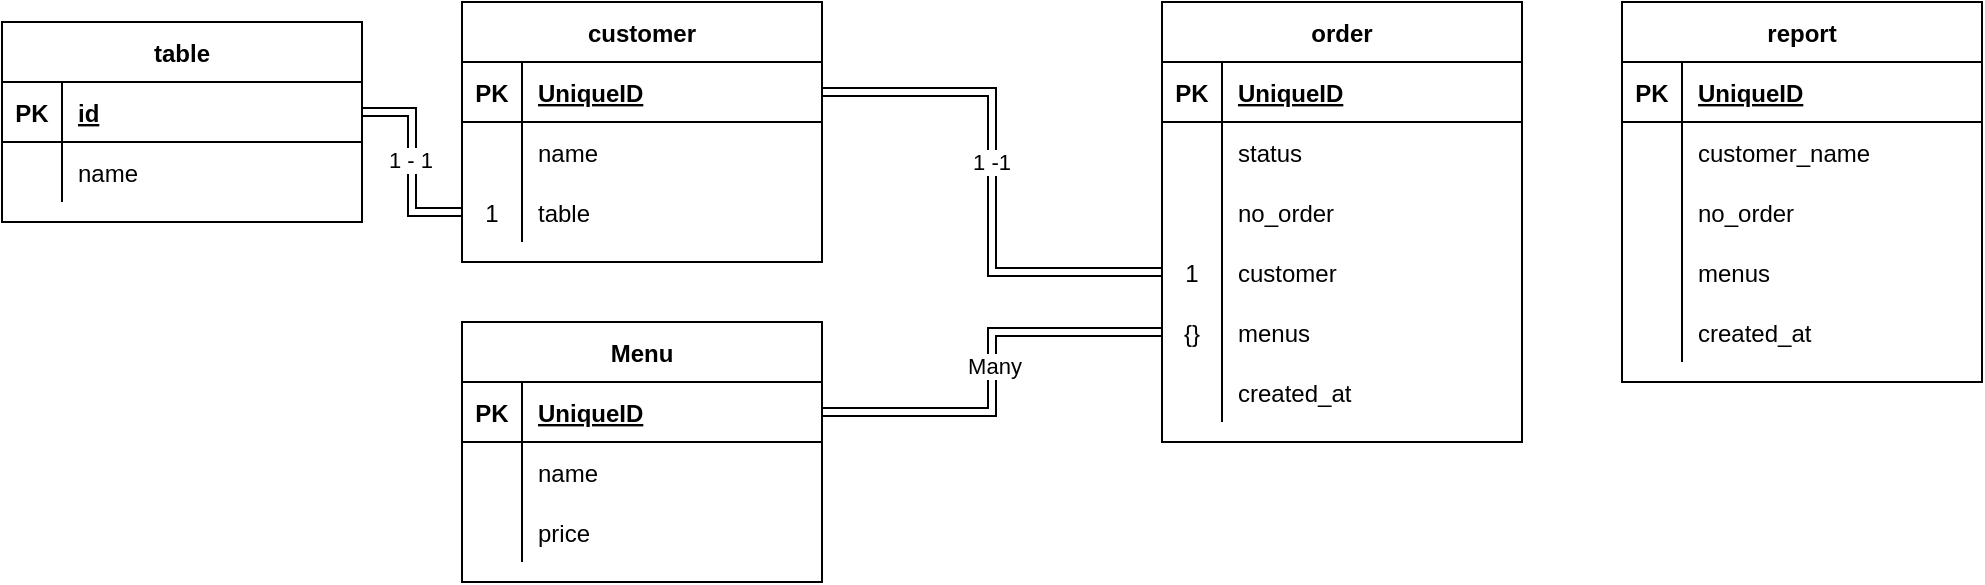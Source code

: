 <mxfile version="20.3.0" type="device"><diagram id="I6M_XJCOX6fVDAWxMXm7" name="Page-1"><mxGraphModel dx="1038" dy="579" grid="1" gridSize="10" guides="1" tooltips="1" connect="1" arrows="1" fold="1" page="1" pageScale="1" pageWidth="850" pageHeight="1100" math="0" shadow="0"><root><mxCell id="0"/><mxCell id="1" parent="0"/><mxCell id="gDrUZ3AKu_wkI7m1VAmB-2" value="table" style="shape=table;startSize=30;container=1;collapsible=1;childLayout=tableLayout;fixedRows=1;rowLines=0;fontStyle=1;align=center;resizeLast=1;" vertex="1" parent="1"><mxGeometry x="60" y="40" width="180" height="100" as="geometry"/></mxCell><mxCell id="gDrUZ3AKu_wkI7m1VAmB-3" value="" style="shape=tableRow;horizontal=0;startSize=0;swimlaneHead=0;swimlaneBody=0;fillColor=none;collapsible=0;dropTarget=0;points=[[0,0.5],[1,0.5]];portConstraint=eastwest;top=0;left=0;right=0;bottom=1;" vertex="1" parent="gDrUZ3AKu_wkI7m1VAmB-2"><mxGeometry y="30" width="180" height="30" as="geometry"/></mxCell><mxCell id="gDrUZ3AKu_wkI7m1VAmB-4" value="PK" style="shape=partialRectangle;connectable=0;fillColor=none;top=0;left=0;bottom=0;right=0;fontStyle=1;overflow=hidden;" vertex="1" parent="gDrUZ3AKu_wkI7m1VAmB-3"><mxGeometry width="30" height="30" as="geometry"><mxRectangle width="30" height="30" as="alternateBounds"/></mxGeometry></mxCell><mxCell id="gDrUZ3AKu_wkI7m1VAmB-5" value="id" style="shape=partialRectangle;connectable=0;fillColor=none;top=0;left=0;bottom=0;right=0;align=left;spacingLeft=6;fontStyle=5;overflow=hidden;" vertex="1" parent="gDrUZ3AKu_wkI7m1VAmB-3"><mxGeometry x="30" width="150" height="30" as="geometry"><mxRectangle width="150" height="30" as="alternateBounds"/></mxGeometry></mxCell><mxCell id="gDrUZ3AKu_wkI7m1VAmB-12" value="" style="shape=tableRow;horizontal=0;startSize=0;swimlaneHead=0;swimlaneBody=0;fillColor=none;collapsible=0;dropTarget=0;points=[[0,0.5],[1,0.5]];portConstraint=eastwest;top=0;left=0;right=0;bottom=0;" vertex="1" parent="gDrUZ3AKu_wkI7m1VAmB-2"><mxGeometry y="60" width="180" height="30" as="geometry"/></mxCell><mxCell id="gDrUZ3AKu_wkI7m1VAmB-13" value="" style="shape=partialRectangle;connectable=0;fillColor=none;top=0;left=0;bottom=0;right=0;editable=1;overflow=hidden;" vertex="1" parent="gDrUZ3AKu_wkI7m1VAmB-12"><mxGeometry width="30" height="30" as="geometry"><mxRectangle width="30" height="30" as="alternateBounds"/></mxGeometry></mxCell><mxCell id="gDrUZ3AKu_wkI7m1VAmB-14" value="name" style="shape=partialRectangle;connectable=0;fillColor=none;top=0;left=0;bottom=0;right=0;align=left;spacingLeft=6;overflow=hidden;" vertex="1" parent="gDrUZ3AKu_wkI7m1VAmB-12"><mxGeometry x="30" width="150" height="30" as="geometry"><mxRectangle width="150" height="30" as="alternateBounds"/></mxGeometry></mxCell><mxCell id="gDrUZ3AKu_wkI7m1VAmB-15" value="customer" style="shape=table;startSize=30;container=1;collapsible=1;childLayout=tableLayout;fixedRows=1;rowLines=0;fontStyle=1;align=center;resizeLast=1;" vertex="1" parent="1"><mxGeometry x="290" y="30" width="180" height="130" as="geometry"/></mxCell><mxCell id="gDrUZ3AKu_wkI7m1VAmB-16" value="" style="shape=tableRow;horizontal=0;startSize=0;swimlaneHead=0;swimlaneBody=0;fillColor=none;collapsible=0;dropTarget=0;points=[[0,0.5],[1,0.5]];portConstraint=eastwest;top=0;left=0;right=0;bottom=1;" vertex="1" parent="gDrUZ3AKu_wkI7m1VAmB-15"><mxGeometry y="30" width="180" height="30" as="geometry"/></mxCell><mxCell id="gDrUZ3AKu_wkI7m1VAmB-17" value="PK" style="shape=partialRectangle;connectable=0;fillColor=none;top=0;left=0;bottom=0;right=0;fontStyle=1;overflow=hidden;" vertex="1" parent="gDrUZ3AKu_wkI7m1VAmB-16"><mxGeometry width="30" height="30" as="geometry"><mxRectangle width="30" height="30" as="alternateBounds"/></mxGeometry></mxCell><mxCell id="gDrUZ3AKu_wkI7m1VAmB-18" value="UniqueID" style="shape=partialRectangle;connectable=0;fillColor=none;top=0;left=0;bottom=0;right=0;align=left;spacingLeft=6;fontStyle=5;overflow=hidden;" vertex="1" parent="gDrUZ3AKu_wkI7m1VAmB-16"><mxGeometry x="30" width="150" height="30" as="geometry"><mxRectangle width="150" height="30" as="alternateBounds"/></mxGeometry></mxCell><mxCell id="gDrUZ3AKu_wkI7m1VAmB-19" value="" style="shape=tableRow;horizontal=0;startSize=0;swimlaneHead=0;swimlaneBody=0;fillColor=none;collapsible=0;dropTarget=0;points=[[0,0.5],[1,0.5]];portConstraint=eastwest;top=0;left=0;right=0;bottom=0;" vertex="1" parent="gDrUZ3AKu_wkI7m1VAmB-15"><mxGeometry y="60" width="180" height="30" as="geometry"/></mxCell><mxCell id="gDrUZ3AKu_wkI7m1VAmB-20" value="" style="shape=partialRectangle;connectable=0;fillColor=none;top=0;left=0;bottom=0;right=0;editable=1;overflow=hidden;" vertex="1" parent="gDrUZ3AKu_wkI7m1VAmB-19"><mxGeometry width="30" height="30" as="geometry"><mxRectangle width="30" height="30" as="alternateBounds"/></mxGeometry></mxCell><mxCell id="gDrUZ3AKu_wkI7m1VAmB-21" value="name" style="shape=partialRectangle;connectable=0;fillColor=none;top=0;left=0;bottom=0;right=0;align=left;spacingLeft=6;overflow=hidden;" vertex="1" parent="gDrUZ3AKu_wkI7m1VAmB-19"><mxGeometry x="30" width="150" height="30" as="geometry"><mxRectangle width="150" height="30" as="alternateBounds"/></mxGeometry></mxCell><mxCell id="gDrUZ3AKu_wkI7m1VAmB-22" value="" style="shape=tableRow;horizontal=0;startSize=0;swimlaneHead=0;swimlaneBody=0;fillColor=none;collapsible=0;dropTarget=0;points=[[0,0.5],[1,0.5]];portConstraint=eastwest;top=0;left=0;right=0;bottom=0;" vertex="1" parent="gDrUZ3AKu_wkI7m1VAmB-15"><mxGeometry y="90" width="180" height="30" as="geometry"/></mxCell><mxCell id="gDrUZ3AKu_wkI7m1VAmB-23" value="1" style="shape=partialRectangle;connectable=0;fillColor=none;top=0;left=0;bottom=0;right=0;editable=1;overflow=hidden;" vertex="1" parent="gDrUZ3AKu_wkI7m1VAmB-22"><mxGeometry width="30" height="30" as="geometry"><mxRectangle width="30" height="30" as="alternateBounds"/></mxGeometry></mxCell><mxCell id="gDrUZ3AKu_wkI7m1VAmB-24" value="table" style="shape=partialRectangle;connectable=0;fillColor=none;top=0;left=0;bottom=0;right=0;align=left;spacingLeft=6;overflow=hidden;" vertex="1" parent="gDrUZ3AKu_wkI7m1VAmB-22"><mxGeometry x="30" width="150" height="30" as="geometry"><mxRectangle width="150" height="30" as="alternateBounds"/></mxGeometry></mxCell><mxCell id="gDrUZ3AKu_wkI7m1VAmB-28" style="edgeStyle=orthogonalEdgeStyle;rounded=0;orthogonalLoop=1;jettySize=auto;html=1;exitX=1;exitY=0.5;exitDx=0;exitDy=0;entryX=0;entryY=0.5;entryDx=0;entryDy=0;shape=link;" edge="1" parent="1" source="gDrUZ3AKu_wkI7m1VAmB-3" target="gDrUZ3AKu_wkI7m1VAmB-22"><mxGeometry relative="1" as="geometry"/></mxCell><mxCell id="gDrUZ3AKu_wkI7m1VAmB-180" value="1 - 1" style="edgeLabel;html=1;align=center;verticalAlign=middle;resizable=0;points=[];" vertex="1" connectable="0" parent="gDrUZ3AKu_wkI7m1VAmB-28"><mxGeometry x="-0.498" y="-1" relative="1" as="geometry"><mxPoint y="24" as="offset"/></mxGeometry></mxCell><mxCell id="gDrUZ3AKu_wkI7m1VAmB-29" value="Menu" style="shape=table;startSize=30;container=1;collapsible=1;childLayout=tableLayout;fixedRows=1;rowLines=0;fontStyle=1;align=center;resizeLast=1;" vertex="1" parent="1"><mxGeometry x="290" y="190" width="180" height="130" as="geometry"/></mxCell><mxCell id="gDrUZ3AKu_wkI7m1VAmB-30" value="" style="shape=tableRow;horizontal=0;startSize=0;swimlaneHead=0;swimlaneBody=0;fillColor=none;collapsible=0;dropTarget=0;points=[[0,0.5],[1,0.5]];portConstraint=eastwest;top=0;left=0;right=0;bottom=1;" vertex="1" parent="gDrUZ3AKu_wkI7m1VAmB-29"><mxGeometry y="30" width="180" height="30" as="geometry"/></mxCell><mxCell id="gDrUZ3AKu_wkI7m1VAmB-31" value="PK" style="shape=partialRectangle;connectable=0;fillColor=none;top=0;left=0;bottom=0;right=0;fontStyle=1;overflow=hidden;" vertex="1" parent="gDrUZ3AKu_wkI7m1VAmB-30"><mxGeometry width="30" height="30" as="geometry"><mxRectangle width="30" height="30" as="alternateBounds"/></mxGeometry></mxCell><mxCell id="gDrUZ3AKu_wkI7m1VAmB-32" value="UniqueID" style="shape=partialRectangle;connectable=0;fillColor=none;top=0;left=0;bottom=0;right=0;align=left;spacingLeft=6;fontStyle=5;overflow=hidden;" vertex="1" parent="gDrUZ3AKu_wkI7m1VAmB-30"><mxGeometry x="30" width="150" height="30" as="geometry"><mxRectangle width="150" height="30" as="alternateBounds"/></mxGeometry></mxCell><mxCell id="gDrUZ3AKu_wkI7m1VAmB-33" value="" style="shape=tableRow;horizontal=0;startSize=0;swimlaneHead=0;swimlaneBody=0;fillColor=none;collapsible=0;dropTarget=0;points=[[0,0.5],[1,0.5]];portConstraint=eastwest;top=0;left=0;right=0;bottom=0;" vertex="1" parent="gDrUZ3AKu_wkI7m1VAmB-29"><mxGeometry y="60" width="180" height="30" as="geometry"/></mxCell><mxCell id="gDrUZ3AKu_wkI7m1VAmB-34" value="" style="shape=partialRectangle;connectable=0;fillColor=none;top=0;left=0;bottom=0;right=0;editable=1;overflow=hidden;" vertex="1" parent="gDrUZ3AKu_wkI7m1VAmB-33"><mxGeometry width="30" height="30" as="geometry"><mxRectangle width="30" height="30" as="alternateBounds"/></mxGeometry></mxCell><mxCell id="gDrUZ3AKu_wkI7m1VAmB-35" value="name" style="shape=partialRectangle;connectable=0;fillColor=none;top=0;left=0;bottom=0;right=0;align=left;spacingLeft=6;overflow=hidden;" vertex="1" parent="gDrUZ3AKu_wkI7m1VAmB-33"><mxGeometry x="30" width="150" height="30" as="geometry"><mxRectangle width="150" height="30" as="alternateBounds"/></mxGeometry></mxCell><mxCell id="gDrUZ3AKu_wkI7m1VAmB-36" value="" style="shape=tableRow;horizontal=0;startSize=0;swimlaneHead=0;swimlaneBody=0;fillColor=none;collapsible=0;dropTarget=0;points=[[0,0.5],[1,0.5]];portConstraint=eastwest;top=0;left=0;right=0;bottom=0;" vertex="1" parent="gDrUZ3AKu_wkI7m1VAmB-29"><mxGeometry y="90" width="180" height="30" as="geometry"/></mxCell><mxCell id="gDrUZ3AKu_wkI7m1VAmB-37" value="" style="shape=partialRectangle;connectable=0;fillColor=none;top=0;left=0;bottom=0;right=0;editable=1;overflow=hidden;" vertex="1" parent="gDrUZ3AKu_wkI7m1VAmB-36"><mxGeometry width="30" height="30" as="geometry"><mxRectangle width="30" height="30" as="alternateBounds"/></mxGeometry></mxCell><mxCell id="gDrUZ3AKu_wkI7m1VAmB-38" value="price" style="shape=partialRectangle;connectable=0;fillColor=none;top=0;left=0;bottom=0;right=0;align=left;spacingLeft=6;overflow=hidden;" vertex="1" parent="gDrUZ3AKu_wkI7m1VAmB-36"><mxGeometry x="30" width="150" height="30" as="geometry"><mxRectangle width="150" height="30" as="alternateBounds"/></mxGeometry></mxCell><mxCell id="gDrUZ3AKu_wkI7m1VAmB-42" value="order" style="shape=table;startSize=30;container=1;collapsible=1;childLayout=tableLayout;fixedRows=1;rowLines=0;fontStyle=1;align=center;resizeLast=1;" vertex="1" parent="1"><mxGeometry x="640" y="30" width="180" height="220" as="geometry"/></mxCell><mxCell id="gDrUZ3AKu_wkI7m1VAmB-43" value="" style="shape=tableRow;horizontal=0;startSize=0;swimlaneHead=0;swimlaneBody=0;fillColor=none;collapsible=0;dropTarget=0;points=[[0,0.5],[1,0.5]];portConstraint=eastwest;top=0;left=0;right=0;bottom=1;" vertex="1" parent="gDrUZ3AKu_wkI7m1VAmB-42"><mxGeometry y="30" width="180" height="30" as="geometry"/></mxCell><mxCell id="gDrUZ3AKu_wkI7m1VAmB-44" value="PK" style="shape=partialRectangle;connectable=0;fillColor=none;top=0;left=0;bottom=0;right=0;fontStyle=1;overflow=hidden;" vertex="1" parent="gDrUZ3AKu_wkI7m1VAmB-43"><mxGeometry width="30" height="30" as="geometry"><mxRectangle width="30" height="30" as="alternateBounds"/></mxGeometry></mxCell><mxCell id="gDrUZ3AKu_wkI7m1VAmB-45" value="UniqueID" style="shape=partialRectangle;connectable=0;fillColor=none;top=0;left=0;bottom=0;right=0;align=left;spacingLeft=6;fontStyle=5;overflow=hidden;" vertex="1" parent="gDrUZ3AKu_wkI7m1VAmB-43"><mxGeometry x="30" width="150" height="30" as="geometry"><mxRectangle width="150" height="30" as="alternateBounds"/></mxGeometry></mxCell><mxCell id="gDrUZ3AKu_wkI7m1VAmB-120" style="shape=tableRow;horizontal=0;startSize=0;swimlaneHead=0;swimlaneBody=0;fillColor=none;collapsible=0;dropTarget=0;points=[[0,0.5],[1,0.5]];portConstraint=eastwest;top=0;left=0;right=0;bottom=0;" vertex="1" parent="gDrUZ3AKu_wkI7m1VAmB-42"><mxGeometry y="60" width="180" height="30" as="geometry"/></mxCell><mxCell id="gDrUZ3AKu_wkI7m1VAmB-121" value="" style="shape=partialRectangle;connectable=0;fillColor=none;top=0;left=0;bottom=0;right=0;editable=1;overflow=hidden;" vertex="1" parent="gDrUZ3AKu_wkI7m1VAmB-120"><mxGeometry width="30" height="30" as="geometry"><mxRectangle width="30" height="30" as="alternateBounds"/></mxGeometry></mxCell><mxCell id="gDrUZ3AKu_wkI7m1VAmB-122" value="status" style="shape=partialRectangle;connectable=0;fillColor=none;top=0;left=0;bottom=0;right=0;align=left;spacingLeft=6;overflow=hidden;" vertex="1" parent="gDrUZ3AKu_wkI7m1VAmB-120"><mxGeometry x="30" width="150" height="30" as="geometry"><mxRectangle width="150" height="30" as="alternateBounds"/></mxGeometry></mxCell><mxCell id="gDrUZ3AKu_wkI7m1VAmB-126" style="shape=tableRow;horizontal=0;startSize=0;swimlaneHead=0;swimlaneBody=0;fillColor=none;collapsible=0;dropTarget=0;points=[[0,0.5],[1,0.5]];portConstraint=eastwest;top=0;left=0;right=0;bottom=0;" vertex="1" parent="gDrUZ3AKu_wkI7m1VAmB-42"><mxGeometry y="90" width="180" height="30" as="geometry"/></mxCell><mxCell id="gDrUZ3AKu_wkI7m1VAmB-127" style="shape=partialRectangle;connectable=0;fillColor=none;top=0;left=0;bottom=0;right=0;editable=1;overflow=hidden;" vertex="1" parent="gDrUZ3AKu_wkI7m1VAmB-126"><mxGeometry width="30" height="30" as="geometry"><mxRectangle width="30" height="30" as="alternateBounds"/></mxGeometry></mxCell><mxCell id="gDrUZ3AKu_wkI7m1VAmB-128" value="no_order" style="shape=partialRectangle;connectable=0;fillColor=none;top=0;left=0;bottom=0;right=0;align=left;spacingLeft=6;overflow=hidden;" vertex="1" parent="gDrUZ3AKu_wkI7m1VAmB-126"><mxGeometry x="30" width="150" height="30" as="geometry"><mxRectangle width="150" height="30" as="alternateBounds"/></mxGeometry></mxCell><mxCell id="gDrUZ3AKu_wkI7m1VAmB-181" style="shape=tableRow;horizontal=0;startSize=0;swimlaneHead=0;swimlaneBody=0;fillColor=none;collapsible=0;dropTarget=0;points=[[0,0.5],[1,0.5]];portConstraint=eastwest;top=0;left=0;right=0;bottom=0;" vertex="1" parent="gDrUZ3AKu_wkI7m1VAmB-42"><mxGeometry y="120" width="180" height="30" as="geometry"/></mxCell><mxCell id="gDrUZ3AKu_wkI7m1VAmB-182" value="1" style="shape=partialRectangle;connectable=0;fillColor=none;top=0;left=0;bottom=0;right=0;editable=1;overflow=hidden;" vertex="1" parent="gDrUZ3AKu_wkI7m1VAmB-181"><mxGeometry width="30" height="30" as="geometry"><mxRectangle width="30" height="30" as="alternateBounds"/></mxGeometry></mxCell><mxCell id="gDrUZ3AKu_wkI7m1VAmB-183" value="customer" style="shape=partialRectangle;connectable=0;fillColor=none;top=0;left=0;bottom=0;right=0;align=left;spacingLeft=6;overflow=hidden;" vertex="1" parent="gDrUZ3AKu_wkI7m1VAmB-181"><mxGeometry x="30" width="150" height="30" as="geometry"><mxRectangle width="150" height="30" as="alternateBounds"/></mxGeometry></mxCell><mxCell id="gDrUZ3AKu_wkI7m1VAmB-184" style="shape=tableRow;horizontal=0;startSize=0;swimlaneHead=0;swimlaneBody=0;fillColor=none;collapsible=0;dropTarget=0;points=[[0,0.5],[1,0.5]];portConstraint=eastwest;top=0;left=0;right=0;bottom=0;" vertex="1" parent="gDrUZ3AKu_wkI7m1VAmB-42"><mxGeometry y="150" width="180" height="30" as="geometry"/></mxCell><mxCell id="gDrUZ3AKu_wkI7m1VAmB-185" value="{}" style="shape=partialRectangle;connectable=0;fillColor=none;top=0;left=0;bottom=0;right=0;editable=1;overflow=hidden;" vertex="1" parent="gDrUZ3AKu_wkI7m1VAmB-184"><mxGeometry width="30" height="30" as="geometry"><mxRectangle width="30" height="30" as="alternateBounds"/></mxGeometry></mxCell><mxCell id="gDrUZ3AKu_wkI7m1VAmB-186" value="menus" style="shape=partialRectangle;connectable=0;fillColor=none;top=0;left=0;bottom=0;right=0;align=left;spacingLeft=6;overflow=hidden;" vertex="1" parent="gDrUZ3AKu_wkI7m1VAmB-184"><mxGeometry x="30" width="150" height="30" as="geometry"><mxRectangle width="150" height="30" as="alternateBounds"/></mxGeometry></mxCell><mxCell id="gDrUZ3AKu_wkI7m1VAmB-220" style="shape=tableRow;horizontal=0;startSize=0;swimlaneHead=0;swimlaneBody=0;fillColor=none;collapsible=0;dropTarget=0;points=[[0,0.5],[1,0.5]];portConstraint=eastwest;top=0;left=0;right=0;bottom=0;" vertex="1" parent="gDrUZ3AKu_wkI7m1VAmB-42"><mxGeometry y="180" width="180" height="30" as="geometry"/></mxCell><mxCell id="gDrUZ3AKu_wkI7m1VAmB-221" style="shape=partialRectangle;connectable=0;fillColor=none;top=0;left=0;bottom=0;right=0;editable=1;overflow=hidden;" vertex="1" parent="gDrUZ3AKu_wkI7m1VAmB-220"><mxGeometry width="30" height="30" as="geometry"><mxRectangle width="30" height="30" as="alternateBounds"/></mxGeometry></mxCell><mxCell id="gDrUZ3AKu_wkI7m1VAmB-222" value="created_at" style="shape=partialRectangle;connectable=0;fillColor=none;top=0;left=0;bottom=0;right=0;align=left;spacingLeft=6;overflow=hidden;" vertex="1" parent="gDrUZ3AKu_wkI7m1VAmB-220"><mxGeometry x="30" width="150" height="30" as="geometry"><mxRectangle width="150" height="30" as="alternateBounds"/></mxGeometry></mxCell><mxCell id="gDrUZ3AKu_wkI7m1VAmB-187" style="edgeStyle=orthogonalEdgeStyle;shape=link;rounded=0;orthogonalLoop=1;jettySize=auto;html=1;exitX=1;exitY=0.5;exitDx=0;exitDy=0;entryX=0;entryY=0.5;entryDx=0;entryDy=0;" edge="1" parent="1" source="gDrUZ3AKu_wkI7m1VAmB-16" target="gDrUZ3AKu_wkI7m1VAmB-181"><mxGeometry relative="1" as="geometry"/></mxCell><mxCell id="gDrUZ3AKu_wkI7m1VAmB-189" value="&amp;nbsp;1 -1" style="edgeLabel;html=1;align=center;verticalAlign=middle;resizable=0;points=[];" vertex="1" connectable="0" parent="gDrUZ3AKu_wkI7m1VAmB-187"><mxGeometry x="-0.1" relative="1" as="geometry"><mxPoint x="-2" y="3" as="offset"/></mxGeometry></mxCell><mxCell id="gDrUZ3AKu_wkI7m1VAmB-188" style="edgeStyle=orthogonalEdgeStyle;shape=link;rounded=0;orthogonalLoop=1;jettySize=auto;html=1;exitX=1;exitY=0.5;exitDx=0;exitDy=0;entryX=0;entryY=0.5;entryDx=0;entryDy=0;" edge="1" parent="1" source="gDrUZ3AKu_wkI7m1VAmB-30" target="gDrUZ3AKu_wkI7m1VAmB-184"><mxGeometry relative="1" as="geometry"/></mxCell><mxCell id="gDrUZ3AKu_wkI7m1VAmB-190" value="Many" style="edgeLabel;html=1;align=center;verticalAlign=middle;resizable=0;points=[];" vertex="1" connectable="0" parent="gDrUZ3AKu_wkI7m1VAmB-188"><mxGeometry x="-0.143" y="-1" relative="1" as="geometry"><mxPoint y="-18" as="offset"/></mxGeometry></mxCell><mxCell id="gDrUZ3AKu_wkI7m1VAmB-207" value="report" style="shape=table;startSize=30;container=1;collapsible=1;childLayout=tableLayout;fixedRows=1;rowLines=0;fontStyle=1;align=center;resizeLast=1;" vertex="1" parent="1"><mxGeometry x="870" y="30" width="180" height="190" as="geometry"/></mxCell><mxCell id="gDrUZ3AKu_wkI7m1VAmB-208" value="" style="shape=tableRow;horizontal=0;startSize=0;swimlaneHead=0;swimlaneBody=0;fillColor=none;collapsible=0;dropTarget=0;points=[[0,0.5],[1,0.5]];portConstraint=eastwest;top=0;left=0;right=0;bottom=1;" vertex="1" parent="gDrUZ3AKu_wkI7m1VAmB-207"><mxGeometry y="30" width="180" height="30" as="geometry"/></mxCell><mxCell id="gDrUZ3AKu_wkI7m1VAmB-209" value="PK" style="shape=partialRectangle;connectable=0;fillColor=none;top=0;left=0;bottom=0;right=0;fontStyle=1;overflow=hidden;" vertex="1" parent="gDrUZ3AKu_wkI7m1VAmB-208"><mxGeometry width="30" height="30" as="geometry"><mxRectangle width="30" height="30" as="alternateBounds"/></mxGeometry></mxCell><mxCell id="gDrUZ3AKu_wkI7m1VAmB-210" value="UniqueID" style="shape=partialRectangle;connectable=0;fillColor=none;top=0;left=0;bottom=0;right=0;align=left;spacingLeft=6;fontStyle=5;overflow=hidden;" vertex="1" parent="gDrUZ3AKu_wkI7m1VAmB-208"><mxGeometry x="30" width="150" height="30" as="geometry"><mxRectangle width="150" height="30" as="alternateBounds"/></mxGeometry></mxCell><mxCell id="gDrUZ3AKu_wkI7m1VAmB-211" value="" style="shape=tableRow;horizontal=0;startSize=0;swimlaneHead=0;swimlaneBody=0;fillColor=none;collapsible=0;dropTarget=0;points=[[0,0.5],[1,0.5]];portConstraint=eastwest;top=0;left=0;right=0;bottom=0;" vertex="1" parent="gDrUZ3AKu_wkI7m1VAmB-207"><mxGeometry y="60" width="180" height="30" as="geometry"/></mxCell><mxCell id="gDrUZ3AKu_wkI7m1VAmB-212" value="" style="shape=partialRectangle;connectable=0;fillColor=none;top=0;left=0;bottom=0;right=0;editable=1;overflow=hidden;" vertex="1" parent="gDrUZ3AKu_wkI7m1VAmB-211"><mxGeometry width="30" height="30" as="geometry"><mxRectangle width="30" height="30" as="alternateBounds"/></mxGeometry></mxCell><mxCell id="gDrUZ3AKu_wkI7m1VAmB-213" value="customer_name" style="shape=partialRectangle;connectable=0;fillColor=none;top=0;left=0;bottom=0;right=0;align=left;spacingLeft=6;overflow=hidden;" vertex="1" parent="gDrUZ3AKu_wkI7m1VAmB-211"><mxGeometry x="30" width="150" height="30" as="geometry"><mxRectangle width="150" height="30" as="alternateBounds"/></mxGeometry></mxCell><mxCell id="gDrUZ3AKu_wkI7m1VAmB-214" value="" style="shape=tableRow;horizontal=0;startSize=0;swimlaneHead=0;swimlaneBody=0;fillColor=none;collapsible=0;dropTarget=0;points=[[0,0.5],[1,0.5]];portConstraint=eastwest;top=0;left=0;right=0;bottom=0;" vertex="1" parent="gDrUZ3AKu_wkI7m1VAmB-207"><mxGeometry y="90" width="180" height="30" as="geometry"/></mxCell><mxCell id="gDrUZ3AKu_wkI7m1VAmB-215" value="" style="shape=partialRectangle;connectable=0;fillColor=none;top=0;left=0;bottom=0;right=0;editable=1;overflow=hidden;" vertex="1" parent="gDrUZ3AKu_wkI7m1VAmB-214"><mxGeometry width="30" height="30" as="geometry"><mxRectangle width="30" height="30" as="alternateBounds"/></mxGeometry></mxCell><mxCell id="gDrUZ3AKu_wkI7m1VAmB-216" value="no_order" style="shape=partialRectangle;connectable=0;fillColor=none;top=0;left=0;bottom=0;right=0;align=left;spacingLeft=6;overflow=hidden;" vertex="1" parent="gDrUZ3AKu_wkI7m1VAmB-214"><mxGeometry x="30" width="150" height="30" as="geometry"><mxRectangle width="150" height="30" as="alternateBounds"/></mxGeometry></mxCell><mxCell id="gDrUZ3AKu_wkI7m1VAmB-217" value="" style="shape=tableRow;horizontal=0;startSize=0;swimlaneHead=0;swimlaneBody=0;fillColor=none;collapsible=0;dropTarget=0;points=[[0,0.5],[1,0.5]];portConstraint=eastwest;top=0;left=0;right=0;bottom=0;" vertex="1" parent="gDrUZ3AKu_wkI7m1VAmB-207"><mxGeometry y="120" width="180" height="30" as="geometry"/></mxCell><mxCell id="gDrUZ3AKu_wkI7m1VAmB-218" value="" style="shape=partialRectangle;connectable=0;fillColor=none;top=0;left=0;bottom=0;right=0;editable=1;overflow=hidden;" vertex="1" parent="gDrUZ3AKu_wkI7m1VAmB-217"><mxGeometry width="30" height="30" as="geometry"><mxRectangle width="30" height="30" as="alternateBounds"/></mxGeometry></mxCell><mxCell id="gDrUZ3AKu_wkI7m1VAmB-219" value="menus" style="shape=partialRectangle;connectable=0;fillColor=none;top=0;left=0;bottom=0;right=0;align=left;spacingLeft=6;overflow=hidden;" vertex="1" parent="gDrUZ3AKu_wkI7m1VAmB-217"><mxGeometry x="30" width="150" height="30" as="geometry"><mxRectangle width="150" height="30" as="alternateBounds"/></mxGeometry></mxCell><mxCell id="gDrUZ3AKu_wkI7m1VAmB-224" style="shape=tableRow;horizontal=0;startSize=0;swimlaneHead=0;swimlaneBody=0;fillColor=none;collapsible=0;dropTarget=0;points=[[0,0.5],[1,0.5]];portConstraint=eastwest;top=0;left=0;right=0;bottom=0;" vertex="1" parent="gDrUZ3AKu_wkI7m1VAmB-207"><mxGeometry y="150" width="180" height="30" as="geometry"/></mxCell><mxCell id="gDrUZ3AKu_wkI7m1VAmB-225" style="shape=partialRectangle;connectable=0;fillColor=none;top=0;left=0;bottom=0;right=0;editable=1;overflow=hidden;" vertex="1" parent="gDrUZ3AKu_wkI7m1VAmB-224"><mxGeometry width="30" height="30" as="geometry"><mxRectangle width="30" height="30" as="alternateBounds"/></mxGeometry></mxCell><mxCell id="gDrUZ3AKu_wkI7m1VAmB-226" value="created_at" style="shape=partialRectangle;connectable=0;fillColor=none;top=0;left=0;bottom=0;right=0;align=left;spacingLeft=6;overflow=hidden;" vertex="1" parent="gDrUZ3AKu_wkI7m1VAmB-224"><mxGeometry x="30" width="150" height="30" as="geometry"><mxRectangle width="150" height="30" as="alternateBounds"/></mxGeometry></mxCell></root></mxGraphModel></diagram></mxfile>